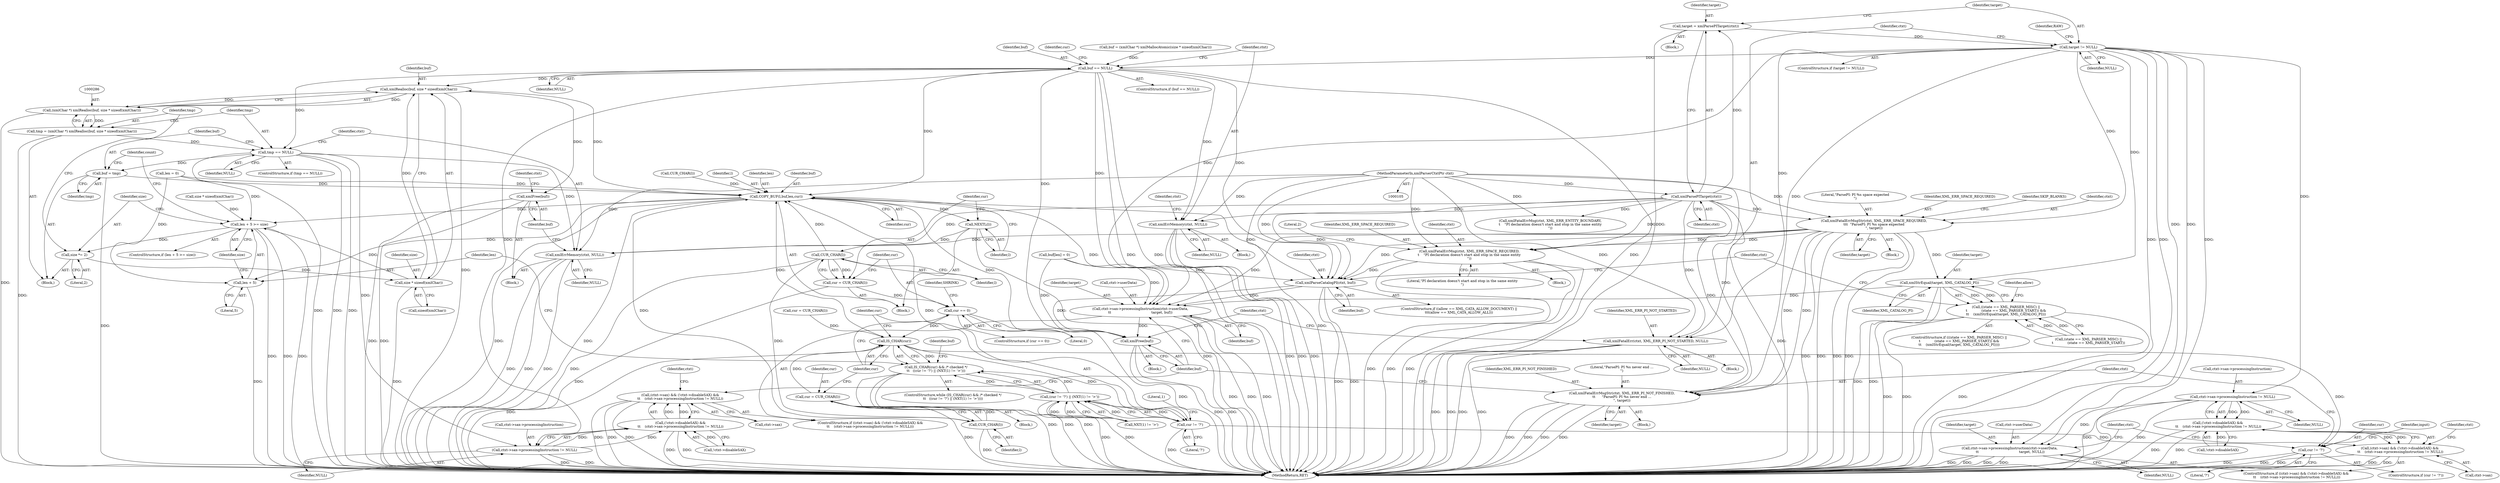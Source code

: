 digraph "0_Chrome_44a637b47793512bfb1d2589d43b8dc492a97629_0@pointer" {
"1000157" [label="(Call,target = xmlParsePITarget(ctxt))"];
"1000159" [label="(Call,xmlParsePITarget(ctxt))"];
"1000106" [label="(MethodParameterIn,xmlParserCtxtPtr ctxt)"];
"1000162" [label="(Call,target != NULL)"];
"1000199" [label="(Call,ctxt->sax->processingInstruction != NULL)"];
"1000194" [label="(Call,(!ctxt->disableSAX) &&\n \t\t    (ctxt->sax->processingInstruction != NULL))"];
"1000190" [label="(Call,(ctxt->sax) && (!ctxt->disableSAX) &&\n \t\t    (ctxt->sax->processingInstruction != NULL))"];
"1000206" [label="(Call,ctxt->sax->processingInstruction(ctxt->userData,\n \t\t                                     target, NULL))"];
"1000228" [label="(Call,buf == NULL)"];
"1000232" [label="(Call,xmlErrMemory(ctxt, NULL))"];
"1000287" [label="(Call,xmlRealloc(buf, size * sizeof(xmlChar)))"];
"1000285" [label="(Call,(xmlChar *) xmlRealloc(buf, size * sizeof(xmlChar)))"];
"1000283" [label="(Call,tmp = (xmlChar *) xmlRealloc(buf, size * sizeof(xmlChar)))"];
"1000294" [label="(Call,tmp == NULL)"];
"1000298" [label="(Call,xmlErrMemory(ctxt, NULL))"];
"1000309" [label="(Call,buf = tmp)"];
"1000323" [label="(Call,COPY_BUF(l,buf,len,cur))"];
"1000273" [label="(Call,len + 5 >= size)"];
"1000280" [label="(Call,size *= 2)"];
"1000289" [label="(Call,size * sizeof(xmlChar))"];
"1000274" [label="(Call,len + 5)"];
"1000328" [label="(Call,NEXTL(l))"];
"1000332" [label="(Call,CUR_CHAR(l))"];
"1000330" [label="(Call,cur = CUR_CHAR(l))"];
"1000335" [label="(Call,cur == 0)"];
"1000261" [label="(Call,IS_CHAR(cur))"];
"1000260" [label="(Call,IS_CHAR(cur) && /* checked */\n\t\t   ((cur != '?') || (NXT(1) != '>')))"];
"1000264" [label="(Call,cur != '?')"];
"1000263" [label="(Call,(cur != '?') || (NXT(1) != '>'))"];
"1000351" [label="(Call,cur != '?')"];
"1000343" [label="(Call,CUR_CHAR(l))"];
"1000341" [label="(Call,cur = CUR_CHAR(l))"];
"1000400" [label="(Call,xmlParseCatalogPI(ctxt, buf))"];
"1000420" [label="(Call,ctxt->sax->processingInstruction(ctxt->userData,\n\t\t                                     target, buf))"];
"1000426" [label="(Call,xmlFree(buf))"];
"1000413" [label="(Call,ctxt->sax->processingInstruction != NULL)"];
"1000408" [label="(Call,(!ctxt->disableSAX) &&\n\t\t    (ctxt->sax->processingInstruction != NULL))"];
"1000404" [label="(Call,(ctxt->sax) && (!ctxt->disableSAX) &&\n\t\t    (ctxt->sax->processingInstruction != NULL))"];
"1000301" [label="(Call,xmlFree(buf))"];
"1000249" [label="(Call,xmlFatalErrMsgStr(ctxt, XML_ERR_SPACE_REQUIRED,\n\t\t\t  \"ParsePI: PI %s space expected\n\", target))"];
"1000355" [label="(Call,xmlFatalErrMsgStr(ctxt, XML_ERR_PI_NOT_FINISHED,\n\t\t      \"ParsePI: PI %s never end ...\n\", target))"];
"1000369" [label="(Call,xmlFatalErrMsg(ctxt, XML_ERR_SPACE_REQUIRED,\n\t    \"PI declaration doesn't start and stop in the same entity\n\"))"];
"1000384" [label="(Call,xmlStrEqual(target, XML_CATALOG_PI))"];
"1000376" [label="(Call,((state == XML_PARSER_MISC) ||\n\t             (state == XML_PARSER_START)) &&\n\t\t    (xmlStrEqual(target, XML_CATALOG_PI)))"];
"1000430" [label="(Call,xmlFatalErr(ctxt, XML_ERR_PI_NOT_STARTED, NULL))"];
"1000205" [label="(Identifier,NULL)"];
"1000287" [label="(Call,xmlRealloc(buf, size * sizeof(xmlChar)))"];
"1000333" [label="(Identifier,l)"];
"1000195" [label="(Call,!ctxt->disableSAX)"];
"1000227" [label="(ControlStructure,if (buf == NULL))"];
"1000351" [label="(Call,cur != '?')"];
"1000369" [label="(Call,xmlFatalErrMsg(ctxt, XML_ERR_SPACE_REQUIRED,\n\t    \"PI declaration doesn't start and stop in the same entity\n\"))"];
"1000429" [label="(Block,)"];
"1000169" [label="(Identifier,RAW)"];
"1000294" [label="(Call,tmp == NULL)"];
"1000345" [label="(Call,buf[len] = 0)"];
"1000293" [label="(ControlStructure,if (tmp == NULL))"];
"1000328" [label="(Call,NEXTL(l))"];
"1000422" [label="(Identifier,ctxt)"];
"1000218" [label="(Call,buf = (xmlChar *) xmlMallocAtomic(size * sizeof(xmlChar)))"];
"1000413" [label="(Call,ctxt->sax->processingInstruction != NULL)"];
"1000354" [label="(Block,)"];
"1000357" [label="(Identifier,XML_ERR_PI_NOT_FINISHED)"];
"1000259" [label="(ControlStructure,while (IS_CHAR(cur) && /* checked */\n\t\t   ((cur != '?') || (NXT(1) != '>'))))"];
"1000377" [label="(Call,(state == XML_PARSER_MISC) ||\n\t             (state == XML_PARSER_START))"];
"1000284" [label="(Identifier,tmp)"];
"1000161" [label="(ControlStructure,if (target != NULL))"];
"1000334" [label="(ControlStructure,if (cur == 0))"];
"1000404" [label="(Call,(ctxt->sax) && (!ctxt->disableSAX) &&\n\t\t    (ctxt->sax->processingInstruction != NULL))"];
"1000374" [label="(Literal,2)"];
"1000276" [label="(Literal,5)"];
"1000281" [label="(Identifier,size)"];
"1000272" [label="(ControlStructure,if (len + 5 >= size))"];
"1000295" [label="(Identifier,tmp)"];
"1000425" [label="(Identifier,buf)"];
"1000305" [label="(Identifier,ctxt)"];
"1000290" [label="(Identifier,size)"];
"1000248" [label="(Block,)"];
"1000329" [label="(Identifier,l)"];
"1000386" [label="(Identifier,XML_CATALOG_PI)"];
"1000207" [label="(Call,ctxt->userData)"];
"1000392" [label="(ControlStructure,if ((allow == XML_CATA_ALLOW_DOCUMENT) ||\n\t\t\t(allow == XML_CATA_ALLOW_ALL)))"];
"1000291" [label="(Call,sizeof(xmlChar))"];
"1000384" [label="(Call,xmlStrEqual(target, XML_CATALOG_PI))"];
"1000385" [label="(Identifier,target)"];
"1000420" [label="(Call,ctxt->sax->processingInstruction(ctxt->userData,\n\t\t                                     target, buf))"];
"1000273" [label="(Call,len + 5 >= size)"];
"1000350" [label="(ControlStructure,if (cur != '?'))"];
"1000375" [label="(ControlStructure,if (((state == XML_PARSER_MISC) ||\n\t             (state == XML_PARSER_START)) &&\n\t\t    (xmlStrEqual(target, XML_CATALOG_PI))))"];
"1000191" [label="(Call,ctxt->sax)"];
"1000157" [label="(Call,target = xmlParsePITarget(ctxt))"];
"1000251" [label="(Identifier,XML_ERR_SPACE_REQUIRED)"];
"1000300" [label="(Identifier,NULL)"];
"1000368" [label="(Block,)"];
"1000371" [label="(Identifier,XML_ERR_SPACE_REQUIRED)"];
"1000336" [label="(Identifier,cur)"];
"1000190" [label="(Call,(ctxt->sax) && (!ctxt->disableSAX) &&\n \t\t    (ctxt->sax->processingInstruction != NULL))"];
"1000254" [label="(Identifier,SKIP_BLANKS)"];
"1000401" [label="(Identifier,ctxt)"];
"1000253" [label="(Identifier,target)"];
"1000390" [label="(Identifier,allow)"];
"1000296" [label="(Identifier,NULL)"];
"1000342" [label="(Identifier,cur)"];
"1000211" [label="(Identifier,NULL)"];
"1000113" [label="(Call,len = 0)"];
"1000432" [label="(Identifier,XML_ERR_PI_NOT_STARTED)"];
"1000433" [label="(Identifier,NULL)"];
"1000323" [label="(Call,COPY_BUF(l,buf,len,cur))"];
"1000353" [label="(Literal,'?')"];
"1000162" [label="(Call,target != NULL)"];
"1000200" [label="(Call,ctxt->sax->processingInstruction)"];
"1000299" [label="(Identifier,ctxt)"];
"1000267" [label="(Call,NXT(1) != '>')"];
"1000358" [label="(Literal,\"ParsePI: PI %s never end ...\n\")"];
"1000285" [label="(Call,(xmlChar *) xmlRealloc(buf, size * sizeof(xmlChar)))"];
"1000288" [label="(Identifier,buf)"];
"1000337" [label="(Literal,0)"];
"1000250" [label="(Identifier,ctxt)"];
"1000160" [label="(Identifier,ctxt)"];
"1000326" [label="(Identifier,len)"];
"1000164" [label="(Identifier,NULL)"];
"1000232" [label="(Call,xmlErrMemory(ctxt, NULL))"];
"1000352" [label="(Identifier,cur)"];
"1000165" [label="(Block,)"];
"1000341" [label="(Call,cur = CUR_CHAR(l))"];
"1000199" [label="(Call,ctxt->sax->processingInstruction != NULL)"];
"1000370" [label="(Identifier,ctxt)"];
"1000359" [label="(Identifier,target)"];
"1000255" [label="(Call,cur = CUR_CHAR(l))"];
"1000194" [label="(Call,(!ctxt->disableSAX) &&\n \t\t    (ctxt->sax->processingInstruction != NULL))"];
"1000431" [label="(Identifier,ctxt)"];
"1000400" [label="(Call,xmlParseCatalogPI(ctxt, buf))"];
"1000376" [label="(Call,((state == XML_PARSER_MISC) ||\n\t             (state == XML_PARSER_START)) &&\n\t\t    (xmlStrEqual(target, XML_CATALOG_PI)))"];
"1000430" [label="(Call,xmlFatalErr(ctxt, XML_ERR_PI_NOT_STARTED, NULL))"];
"1000344" [label="(Identifier,l)"];
"1000339" [label="(Identifier,SHRINK)"];
"1000372" [label="(Literal,\"PI declaration doesn't start and stop in the same entity\n\")"];
"1000274" [label="(Call,len + 5)"];
"1000280" [label="(Call,size *= 2)"];
"1000414" [label="(Call,ctxt->sax->processingInstruction)"];
"1000234" [label="(Identifier,NULL)"];
"1000249" [label="(Call,xmlFatalErrMsgStr(ctxt, XML_ERR_SPACE_REQUIRED,\n\t\t\t  \"ParsePI: PI %s space expected\n\", target))"];
"1000330" [label="(Call,cur = CUR_CHAR(l))"];
"1000402" [label="(Identifier,buf)"];
"1000325" [label="(Identifier,buf)"];
"1000301" [label="(Call,xmlFree(buf))"];
"1000298" [label="(Call,xmlErrMemory(ctxt, NULL))"];
"1000327" [label="(Identifier,cur)"];
"1000206" [label="(Call,ctxt->sax->processingInstruction(ctxt->userData,\n \t\t                                     target, NULL))"];
"1000233" [label="(Identifier,ctxt)"];
"1000237" [label="(Identifier,ctxt)"];
"1000159" [label="(Call,xmlParsePITarget(ctxt))"];
"1000277" [label="(Identifier,size)"];
"1000257" [label="(Call,CUR_CHAR(l))"];
"1000427" [label="(Identifier,buf)"];
"1000265" [label="(Identifier,cur)"];
"1000408" [label="(Call,(!ctxt->disableSAX) &&\n\t\t    (ctxt->sax->processingInstruction != NULL))"];
"1000252" [label="(Literal,\"ParsePI: PI %s space expected\n\")"];
"1000262" [label="(Identifier,cur)"];
"1000335" [label="(Call,cur == 0)"];
"1000439" [label="(MethodReturn,RET)"];
"1000424" [label="(Identifier,target)"];
"1000137" [label="(Block,)"];
"1000356" [label="(Identifier,ctxt)"];
"1000436" [label="(Identifier,ctxt)"];
"1000231" [label="(Block,)"];
"1000343" [label="(Call,CUR_CHAR(l))"];
"1000230" [label="(Identifier,NULL)"];
"1000338" [label="(Block,)"];
"1000158" [label="(Identifier,target)"];
"1000347" [label="(Identifier,buf)"];
"1000210" [label="(Identifier,target)"];
"1000297" [label="(Block,)"];
"1000214" [label="(Identifier,ctxt)"];
"1000421" [label="(Call,ctxt->userData)"];
"1000331" [label="(Identifier,cur)"];
"1000403" [label="(ControlStructure,if ((ctxt->sax) && (!ctxt->disableSAX) &&\n\t\t    (ctxt->sax->processingInstruction != NULL)))"];
"1000282" [label="(Literal,2)"];
"1000189" [label="(ControlStructure,if ((ctxt->sax) && (!ctxt->disableSAX) &&\n \t\t    (ctxt->sax->processingInstruction != NULL)))"];
"1000260" [label="(Call,IS_CHAR(cur) && /* checked */\n\t\t   ((cur != '?') || (NXT(1) != '>')))"];
"1000269" [label="(Literal,1)"];
"1000228" [label="(Call,buf == NULL)"];
"1000309" [label="(Call,buf = tmp)"];
"1000261" [label="(Call,IS_CHAR(cur))"];
"1000208" [label="(Identifier,ctxt)"];
"1000275" [label="(Identifier,len)"];
"1000163" [label="(Identifier,target)"];
"1000229" [label="(Identifier,buf)"];
"1000278" [label="(Block,)"];
"1000426" [label="(Call,xmlFree(buf))"];
"1000302" [label="(Identifier,buf)"];
"1000409" [label="(Call,!ctxt->disableSAX)"];
"1000271" [label="(Block,)"];
"1000364" [label="(Identifier,input)"];
"1000311" [label="(Identifier,tmp)"];
"1000419" [label="(Identifier,NULL)"];
"1000355" [label="(Call,xmlFatalErrMsgStr(ctxt, XML_ERR_PI_NOT_FINISHED,\n\t\t      \"ParsePI: PI %s never end ...\n\", target))"];
"1000406" [label="(Identifier,ctxt)"];
"1000313" [label="(Identifier,count)"];
"1000405" [label="(Call,ctxt->sax)"];
"1000324" [label="(Identifier,l)"];
"1000242" [label="(Identifier,cur)"];
"1000289" [label="(Call,size * sizeof(xmlChar))"];
"1000264" [label="(Call,cur != '?')"];
"1000310" [label="(Identifier,buf)"];
"1000332" [label="(Call,CUR_CHAR(l))"];
"1000106" [label="(MethodParameterIn,xmlParserCtxtPtr ctxt)"];
"1000283" [label="(Call,tmp = (xmlChar *) xmlRealloc(buf, size * sizeof(xmlChar)))"];
"1000266" [label="(Literal,'?')"];
"1000263" [label="(Call,(cur != '?') || (NXT(1) != '>'))"];
"1000223" [label="(Call,size * sizeof(xmlChar))"];
"1000183" [label="(Call,xmlFatalErrMsg(ctxt, XML_ERR_ENTITY_BOUNDARY,\n\t    \"PI declaration doesn't start and stop in the same entity\n\"))"];
"1000157" -> "1000137"  [label="AST: "];
"1000157" -> "1000159"  [label="CFG: "];
"1000158" -> "1000157"  [label="AST: "];
"1000159" -> "1000157"  [label="AST: "];
"1000163" -> "1000157"  [label="CFG: "];
"1000157" -> "1000439"  [label="DDG: "];
"1000159" -> "1000157"  [label="DDG: "];
"1000157" -> "1000162"  [label="DDG: "];
"1000159" -> "1000160"  [label="CFG: "];
"1000160" -> "1000159"  [label="AST: "];
"1000159" -> "1000439"  [label="DDG: "];
"1000106" -> "1000159"  [label="DDG: "];
"1000159" -> "1000183"  [label="DDG: "];
"1000159" -> "1000232"  [label="DDG: "];
"1000159" -> "1000249"  [label="DDG: "];
"1000159" -> "1000298"  [label="DDG: "];
"1000159" -> "1000355"  [label="DDG: "];
"1000159" -> "1000369"  [label="DDG: "];
"1000159" -> "1000400"  [label="DDG: "];
"1000159" -> "1000430"  [label="DDG: "];
"1000106" -> "1000105"  [label="AST: "];
"1000106" -> "1000439"  [label="DDG: "];
"1000106" -> "1000183"  [label="DDG: "];
"1000106" -> "1000232"  [label="DDG: "];
"1000106" -> "1000249"  [label="DDG: "];
"1000106" -> "1000298"  [label="DDG: "];
"1000106" -> "1000355"  [label="DDG: "];
"1000106" -> "1000369"  [label="DDG: "];
"1000106" -> "1000400"  [label="DDG: "];
"1000106" -> "1000430"  [label="DDG: "];
"1000162" -> "1000161"  [label="AST: "];
"1000162" -> "1000164"  [label="CFG: "];
"1000163" -> "1000162"  [label="AST: "];
"1000164" -> "1000162"  [label="AST: "];
"1000169" -> "1000162"  [label="CFG: "];
"1000431" -> "1000162"  [label="CFG: "];
"1000162" -> "1000439"  [label="DDG: "];
"1000162" -> "1000439"  [label="DDG: "];
"1000162" -> "1000439"  [label="DDG: "];
"1000162" -> "1000199"  [label="DDG: "];
"1000162" -> "1000206"  [label="DDG: "];
"1000162" -> "1000206"  [label="DDG: "];
"1000162" -> "1000228"  [label="DDG: "];
"1000162" -> "1000249"  [label="DDG: "];
"1000162" -> "1000355"  [label="DDG: "];
"1000162" -> "1000384"  [label="DDG: "];
"1000162" -> "1000420"  [label="DDG: "];
"1000162" -> "1000430"  [label="DDG: "];
"1000199" -> "1000194"  [label="AST: "];
"1000199" -> "1000205"  [label="CFG: "];
"1000200" -> "1000199"  [label="AST: "];
"1000205" -> "1000199"  [label="AST: "];
"1000194" -> "1000199"  [label="CFG: "];
"1000199" -> "1000439"  [label="DDG: "];
"1000199" -> "1000439"  [label="DDG: "];
"1000199" -> "1000194"  [label="DDG: "];
"1000199" -> "1000194"  [label="DDG: "];
"1000199" -> "1000206"  [label="DDG: "];
"1000194" -> "1000190"  [label="AST: "];
"1000194" -> "1000195"  [label="CFG: "];
"1000195" -> "1000194"  [label="AST: "];
"1000190" -> "1000194"  [label="CFG: "];
"1000194" -> "1000439"  [label="DDG: "];
"1000194" -> "1000439"  [label="DDG: "];
"1000194" -> "1000190"  [label="DDG: "];
"1000194" -> "1000190"  [label="DDG: "];
"1000195" -> "1000194"  [label="DDG: "];
"1000190" -> "1000189"  [label="AST: "];
"1000190" -> "1000191"  [label="CFG: "];
"1000191" -> "1000190"  [label="AST: "];
"1000208" -> "1000190"  [label="CFG: "];
"1000214" -> "1000190"  [label="CFG: "];
"1000190" -> "1000439"  [label="DDG: "];
"1000190" -> "1000439"  [label="DDG: "];
"1000190" -> "1000439"  [label="DDG: "];
"1000206" -> "1000189"  [label="AST: "];
"1000206" -> "1000211"  [label="CFG: "];
"1000207" -> "1000206"  [label="AST: "];
"1000210" -> "1000206"  [label="AST: "];
"1000211" -> "1000206"  [label="AST: "];
"1000214" -> "1000206"  [label="CFG: "];
"1000206" -> "1000439"  [label="DDG: "];
"1000206" -> "1000439"  [label="DDG: "];
"1000206" -> "1000439"  [label="DDG: "];
"1000206" -> "1000439"  [label="DDG: "];
"1000228" -> "1000227"  [label="AST: "];
"1000228" -> "1000230"  [label="CFG: "];
"1000229" -> "1000228"  [label="AST: "];
"1000230" -> "1000228"  [label="AST: "];
"1000233" -> "1000228"  [label="CFG: "];
"1000242" -> "1000228"  [label="CFG: "];
"1000228" -> "1000439"  [label="DDG: "];
"1000228" -> "1000439"  [label="DDG: "];
"1000228" -> "1000439"  [label="DDG: "];
"1000218" -> "1000228"  [label="DDG: "];
"1000228" -> "1000232"  [label="DDG: "];
"1000228" -> "1000287"  [label="DDG: "];
"1000228" -> "1000294"  [label="DDG: "];
"1000228" -> "1000323"  [label="DDG: "];
"1000228" -> "1000400"  [label="DDG: "];
"1000228" -> "1000413"  [label="DDG: "];
"1000228" -> "1000420"  [label="DDG: "];
"1000228" -> "1000426"  [label="DDG: "];
"1000232" -> "1000231"  [label="AST: "];
"1000232" -> "1000234"  [label="CFG: "];
"1000233" -> "1000232"  [label="AST: "];
"1000234" -> "1000232"  [label="AST: "];
"1000237" -> "1000232"  [label="CFG: "];
"1000232" -> "1000439"  [label="DDG: "];
"1000232" -> "1000439"  [label="DDG: "];
"1000232" -> "1000439"  [label="DDG: "];
"1000287" -> "1000285"  [label="AST: "];
"1000287" -> "1000289"  [label="CFG: "];
"1000288" -> "1000287"  [label="AST: "];
"1000289" -> "1000287"  [label="AST: "];
"1000285" -> "1000287"  [label="CFG: "];
"1000287" -> "1000439"  [label="DDG: "];
"1000287" -> "1000285"  [label="DDG: "];
"1000287" -> "1000285"  [label="DDG: "];
"1000323" -> "1000287"  [label="DDG: "];
"1000289" -> "1000287"  [label="DDG: "];
"1000287" -> "1000301"  [label="DDG: "];
"1000285" -> "1000283"  [label="AST: "];
"1000286" -> "1000285"  [label="AST: "];
"1000283" -> "1000285"  [label="CFG: "];
"1000285" -> "1000439"  [label="DDG: "];
"1000285" -> "1000283"  [label="DDG: "];
"1000283" -> "1000278"  [label="AST: "];
"1000284" -> "1000283"  [label="AST: "];
"1000295" -> "1000283"  [label="CFG: "];
"1000283" -> "1000439"  [label="DDG: "];
"1000283" -> "1000294"  [label="DDG: "];
"1000294" -> "1000293"  [label="AST: "];
"1000294" -> "1000296"  [label="CFG: "];
"1000295" -> "1000294"  [label="AST: "];
"1000296" -> "1000294"  [label="AST: "];
"1000299" -> "1000294"  [label="CFG: "];
"1000310" -> "1000294"  [label="CFG: "];
"1000294" -> "1000439"  [label="DDG: "];
"1000294" -> "1000439"  [label="DDG: "];
"1000294" -> "1000439"  [label="DDG: "];
"1000294" -> "1000298"  [label="DDG: "];
"1000294" -> "1000309"  [label="DDG: "];
"1000294" -> "1000413"  [label="DDG: "];
"1000298" -> "1000297"  [label="AST: "];
"1000298" -> "1000300"  [label="CFG: "];
"1000299" -> "1000298"  [label="AST: "];
"1000300" -> "1000298"  [label="AST: "];
"1000302" -> "1000298"  [label="CFG: "];
"1000298" -> "1000439"  [label="DDG: "];
"1000298" -> "1000439"  [label="DDG: "];
"1000298" -> "1000439"  [label="DDG: "];
"1000249" -> "1000298"  [label="DDG: "];
"1000309" -> "1000278"  [label="AST: "];
"1000309" -> "1000311"  [label="CFG: "];
"1000310" -> "1000309"  [label="AST: "];
"1000311" -> "1000309"  [label="AST: "];
"1000313" -> "1000309"  [label="CFG: "];
"1000309" -> "1000439"  [label="DDG: "];
"1000309" -> "1000323"  [label="DDG: "];
"1000323" -> "1000271"  [label="AST: "];
"1000323" -> "1000327"  [label="CFG: "];
"1000324" -> "1000323"  [label="AST: "];
"1000325" -> "1000323"  [label="AST: "];
"1000326" -> "1000323"  [label="AST: "];
"1000327" -> "1000323"  [label="AST: "];
"1000329" -> "1000323"  [label="CFG: "];
"1000323" -> "1000439"  [label="DDG: "];
"1000323" -> "1000439"  [label="DDG: "];
"1000323" -> "1000273"  [label="DDG: "];
"1000323" -> "1000274"  [label="DDG: "];
"1000257" -> "1000323"  [label="DDG: "];
"1000332" -> "1000323"  [label="DDG: "];
"1000343" -> "1000323"  [label="DDG: "];
"1000113" -> "1000323"  [label="DDG: "];
"1000264" -> "1000323"  [label="DDG: "];
"1000261" -> "1000323"  [label="DDG: "];
"1000323" -> "1000328"  [label="DDG: "];
"1000323" -> "1000400"  [label="DDG: "];
"1000323" -> "1000420"  [label="DDG: "];
"1000323" -> "1000426"  [label="DDG: "];
"1000273" -> "1000272"  [label="AST: "];
"1000273" -> "1000277"  [label="CFG: "];
"1000274" -> "1000273"  [label="AST: "];
"1000277" -> "1000273"  [label="AST: "];
"1000281" -> "1000273"  [label="CFG: "];
"1000313" -> "1000273"  [label="CFG: "];
"1000273" -> "1000439"  [label="DDG: "];
"1000273" -> "1000439"  [label="DDG: "];
"1000273" -> "1000439"  [label="DDG: "];
"1000113" -> "1000273"  [label="DDG: "];
"1000289" -> "1000273"  [label="DDG: "];
"1000223" -> "1000273"  [label="DDG: "];
"1000273" -> "1000280"  [label="DDG: "];
"1000280" -> "1000278"  [label="AST: "];
"1000280" -> "1000282"  [label="CFG: "];
"1000281" -> "1000280"  [label="AST: "];
"1000282" -> "1000280"  [label="AST: "];
"1000284" -> "1000280"  [label="CFG: "];
"1000280" -> "1000289"  [label="DDG: "];
"1000289" -> "1000291"  [label="CFG: "];
"1000290" -> "1000289"  [label="AST: "];
"1000291" -> "1000289"  [label="AST: "];
"1000289" -> "1000439"  [label="DDG: "];
"1000274" -> "1000276"  [label="CFG: "];
"1000275" -> "1000274"  [label="AST: "];
"1000276" -> "1000274"  [label="AST: "];
"1000277" -> "1000274"  [label="CFG: "];
"1000274" -> "1000439"  [label="DDG: "];
"1000113" -> "1000274"  [label="DDG: "];
"1000328" -> "1000271"  [label="AST: "];
"1000328" -> "1000329"  [label="CFG: "];
"1000329" -> "1000328"  [label="AST: "];
"1000331" -> "1000328"  [label="CFG: "];
"1000328" -> "1000439"  [label="DDG: "];
"1000328" -> "1000332"  [label="DDG: "];
"1000332" -> "1000330"  [label="AST: "];
"1000332" -> "1000333"  [label="CFG: "];
"1000333" -> "1000332"  [label="AST: "];
"1000330" -> "1000332"  [label="CFG: "];
"1000332" -> "1000439"  [label="DDG: "];
"1000332" -> "1000330"  [label="DDG: "];
"1000332" -> "1000343"  [label="DDG: "];
"1000330" -> "1000271"  [label="AST: "];
"1000331" -> "1000330"  [label="AST: "];
"1000336" -> "1000330"  [label="CFG: "];
"1000330" -> "1000439"  [label="DDG: "];
"1000330" -> "1000335"  [label="DDG: "];
"1000335" -> "1000334"  [label="AST: "];
"1000335" -> "1000337"  [label="CFG: "];
"1000336" -> "1000335"  [label="AST: "];
"1000337" -> "1000335"  [label="AST: "];
"1000262" -> "1000335"  [label="CFG: "];
"1000339" -> "1000335"  [label="CFG: "];
"1000335" -> "1000439"  [label="DDG: "];
"1000335" -> "1000261"  [label="DDG: "];
"1000261" -> "1000260"  [label="AST: "];
"1000261" -> "1000262"  [label="CFG: "];
"1000262" -> "1000261"  [label="AST: "];
"1000265" -> "1000261"  [label="CFG: "];
"1000260" -> "1000261"  [label="CFG: "];
"1000261" -> "1000439"  [label="DDG: "];
"1000261" -> "1000260"  [label="DDG: "];
"1000341" -> "1000261"  [label="DDG: "];
"1000255" -> "1000261"  [label="DDG: "];
"1000261" -> "1000264"  [label="DDG: "];
"1000261" -> "1000351"  [label="DDG: "];
"1000260" -> "1000259"  [label="AST: "];
"1000260" -> "1000263"  [label="CFG: "];
"1000263" -> "1000260"  [label="AST: "];
"1000275" -> "1000260"  [label="CFG: "];
"1000347" -> "1000260"  [label="CFG: "];
"1000260" -> "1000439"  [label="DDG: "];
"1000260" -> "1000439"  [label="DDG: "];
"1000260" -> "1000439"  [label="DDG: "];
"1000263" -> "1000260"  [label="DDG: "];
"1000263" -> "1000260"  [label="DDG: "];
"1000264" -> "1000263"  [label="AST: "];
"1000264" -> "1000266"  [label="CFG: "];
"1000265" -> "1000264"  [label="AST: "];
"1000266" -> "1000264"  [label="AST: "];
"1000269" -> "1000264"  [label="CFG: "];
"1000263" -> "1000264"  [label="CFG: "];
"1000264" -> "1000439"  [label="DDG: "];
"1000264" -> "1000263"  [label="DDG: "];
"1000264" -> "1000263"  [label="DDG: "];
"1000264" -> "1000351"  [label="DDG: "];
"1000263" -> "1000267"  [label="CFG: "];
"1000267" -> "1000263"  [label="AST: "];
"1000263" -> "1000439"  [label="DDG: "];
"1000263" -> "1000439"  [label="DDG: "];
"1000267" -> "1000263"  [label="DDG: "];
"1000267" -> "1000263"  [label="DDG: "];
"1000351" -> "1000350"  [label="AST: "];
"1000351" -> "1000353"  [label="CFG: "];
"1000352" -> "1000351"  [label="AST: "];
"1000353" -> "1000351"  [label="AST: "];
"1000356" -> "1000351"  [label="CFG: "];
"1000364" -> "1000351"  [label="CFG: "];
"1000351" -> "1000439"  [label="DDG: "];
"1000351" -> "1000439"  [label="DDG: "];
"1000343" -> "1000341"  [label="AST: "];
"1000343" -> "1000344"  [label="CFG: "];
"1000344" -> "1000343"  [label="AST: "];
"1000341" -> "1000343"  [label="CFG: "];
"1000343" -> "1000439"  [label="DDG: "];
"1000343" -> "1000341"  [label="DDG: "];
"1000341" -> "1000338"  [label="AST: "];
"1000342" -> "1000341"  [label="AST: "];
"1000262" -> "1000341"  [label="CFG: "];
"1000341" -> "1000439"  [label="DDG: "];
"1000400" -> "1000392"  [label="AST: "];
"1000400" -> "1000402"  [label="CFG: "];
"1000401" -> "1000400"  [label="AST: "];
"1000402" -> "1000400"  [label="AST: "];
"1000406" -> "1000400"  [label="CFG: "];
"1000400" -> "1000439"  [label="DDG: "];
"1000400" -> "1000439"  [label="DDG: "];
"1000369" -> "1000400"  [label="DDG: "];
"1000249" -> "1000400"  [label="DDG: "];
"1000345" -> "1000400"  [label="DDG: "];
"1000400" -> "1000420"  [label="DDG: "];
"1000400" -> "1000426"  [label="DDG: "];
"1000420" -> "1000403"  [label="AST: "];
"1000420" -> "1000425"  [label="CFG: "];
"1000421" -> "1000420"  [label="AST: "];
"1000424" -> "1000420"  [label="AST: "];
"1000425" -> "1000420"  [label="AST: "];
"1000427" -> "1000420"  [label="CFG: "];
"1000420" -> "1000439"  [label="DDG: "];
"1000420" -> "1000439"  [label="DDG: "];
"1000420" -> "1000439"  [label="DDG: "];
"1000249" -> "1000420"  [label="DDG: "];
"1000384" -> "1000420"  [label="DDG: "];
"1000345" -> "1000420"  [label="DDG: "];
"1000420" -> "1000426"  [label="DDG: "];
"1000426" -> "1000165"  [label="AST: "];
"1000426" -> "1000427"  [label="CFG: "];
"1000427" -> "1000426"  [label="AST: "];
"1000436" -> "1000426"  [label="CFG: "];
"1000426" -> "1000439"  [label="DDG: "];
"1000426" -> "1000439"  [label="DDG: "];
"1000345" -> "1000426"  [label="DDG: "];
"1000413" -> "1000408"  [label="AST: "];
"1000413" -> "1000419"  [label="CFG: "];
"1000414" -> "1000413"  [label="AST: "];
"1000419" -> "1000413"  [label="AST: "];
"1000408" -> "1000413"  [label="CFG: "];
"1000413" -> "1000439"  [label="DDG: "];
"1000413" -> "1000439"  [label="DDG: "];
"1000413" -> "1000408"  [label="DDG: "];
"1000413" -> "1000408"  [label="DDG: "];
"1000408" -> "1000404"  [label="AST: "];
"1000408" -> "1000409"  [label="CFG: "];
"1000409" -> "1000408"  [label="AST: "];
"1000404" -> "1000408"  [label="CFG: "];
"1000408" -> "1000439"  [label="DDG: "];
"1000408" -> "1000439"  [label="DDG: "];
"1000408" -> "1000404"  [label="DDG: "];
"1000408" -> "1000404"  [label="DDG: "];
"1000409" -> "1000408"  [label="DDG: "];
"1000404" -> "1000403"  [label="AST: "];
"1000404" -> "1000405"  [label="CFG: "];
"1000405" -> "1000404"  [label="AST: "];
"1000422" -> "1000404"  [label="CFG: "];
"1000427" -> "1000404"  [label="CFG: "];
"1000404" -> "1000439"  [label="DDG: "];
"1000404" -> "1000439"  [label="DDG: "];
"1000404" -> "1000439"  [label="DDG: "];
"1000301" -> "1000297"  [label="AST: "];
"1000301" -> "1000302"  [label="CFG: "];
"1000302" -> "1000301"  [label="AST: "];
"1000305" -> "1000301"  [label="CFG: "];
"1000301" -> "1000439"  [label="DDG: "];
"1000301" -> "1000439"  [label="DDG: "];
"1000249" -> "1000248"  [label="AST: "];
"1000249" -> "1000253"  [label="CFG: "];
"1000250" -> "1000249"  [label="AST: "];
"1000251" -> "1000249"  [label="AST: "];
"1000252" -> "1000249"  [label="AST: "];
"1000253" -> "1000249"  [label="AST: "];
"1000254" -> "1000249"  [label="CFG: "];
"1000249" -> "1000439"  [label="DDG: "];
"1000249" -> "1000439"  [label="DDG: "];
"1000249" -> "1000439"  [label="DDG: "];
"1000249" -> "1000439"  [label="DDG: "];
"1000249" -> "1000355"  [label="DDG: "];
"1000249" -> "1000355"  [label="DDG: "];
"1000249" -> "1000369"  [label="DDG: "];
"1000249" -> "1000369"  [label="DDG: "];
"1000249" -> "1000384"  [label="DDG: "];
"1000355" -> "1000354"  [label="AST: "];
"1000355" -> "1000359"  [label="CFG: "];
"1000356" -> "1000355"  [label="AST: "];
"1000357" -> "1000355"  [label="AST: "];
"1000358" -> "1000355"  [label="AST: "];
"1000359" -> "1000355"  [label="AST: "];
"1000427" -> "1000355"  [label="CFG: "];
"1000355" -> "1000439"  [label="DDG: "];
"1000355" -> "1000439"  [label="DDG: "];
"1000355" -> "1000439"  [label="DDG: "];
"1000355" -> "1000439"  [label="DDG: "];
"1000369" -> "1000368"  [label="AST: "];
"1000369" -> "1000372"  [label="CFG: "];
"1000370" -> "1000369"  [label="AST: "];
"1000371" -> "1000369"  [label="AST: "];
"1000372" -> "1000369"  [label="AST: "];
"1000374" -> "1000369"  [label="CFG: "];
"1000369" -> "1000439"  [label="DDG: "];
"1000369" -> "1000439"  [label="DDG: "];
"1000369" -> "1000439"  [label="DDG: "];
"1000384" -> "1000376"  [label="AST: "];
"1000384" -> "1000386"  [label="CFG: "];
"1000385" -> "1000384"  [label="AST: "];
"1000386" -> "1000384"  [label="AST: "];
"1000376" -> "1000384"  [label="CFG: "];
"1000384" -> "1000439"  [label="DDG: "];
"1000384" -> "1000439"  [label="DDG: "];
"1000384" -> "1000376"  [label="DDG: "];
"1000384" -> "1000376"  [label="DDG: "];
"1000376" -> "1000375"  [label="AST: "];
"1000376" -> "1000377"  [label="CFG: "];
"1000377" -> "1000376"  [label="AST: "];
"1000390" -> "1000376"  [label="CFG: "];
"1000406" -> "1000376"  [label="CFG: "];
"1000376" -> "1000439"  [label="DDG: "];
"1000376" -> "1000439"  [label="DDG: "];
"1000376" -> "1000439"  [label="DDG: "];
"1000377" -> "1000376"  [label="DDG: "];
"1000377" -> "1000376"  [label="DDG: "];
"1000430" -> "1000429"  [label="AST: "];
"1000430" -> "1000433"  [label="CFG: "];
"1000431" -> "1000430"  [label="AST: "];
"1000432" -> "1000430"  [label="AST: "];
"1000433" -> "1000430"  [label="AST: "];
"1000436" -> "1000430"  [label="CFG: "];
"1000430" -> "1000439"  [label="DDG: "];
"1000430" -> "1000439"  [label="DDG: "];
"1000430" -> "1000439"  [label="DDG: "];
"1000430" -> "1000439"  [label="DDG: "];
}
